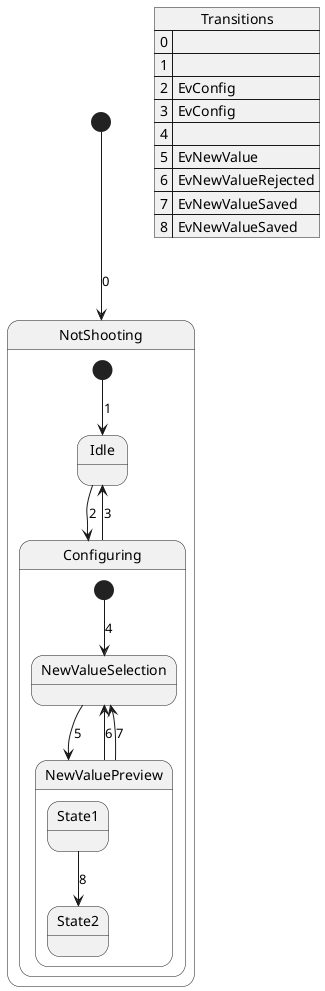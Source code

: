 @startuml

state Start <<start>>
state "NotShooting" as NotShooting {
    state NotShootingStart <<start>>
    state "Idle" as NotShootingIdle
    state "Configuring" as NotShootingConfiguring {
        state NotShootingConfiguringStart <<start>>
        state "NewValueSelection" as NotShootingConfiguringNewValueSelection
        state "NewValuePreview" as NotShootingConfiguringNewValuePreview {
            state "State1" as NotShootingConfiguringNewValuePreviewState1
            state "State2" as NotShootingConfiguringNewValuePreviewState2
        }
    }
}

Start --> NotShooting : 0
NotShootingStart --> NotShootingIdle : 1
NotShootingIdle --> NotShootingConfiguring : 2
NotShootingConfiguring --> NotShootingIdle : 3
NotShootingConfiguringStart --> NotShootingConfiguringNewValueSelection : 4
NotShootingConfiguringNewValueSelection --> NotShootingConfiguringNewValuePreview : 5
NotShootingConfiguringNewValuePreview --> NotShootingConfiguringNewValueSelection : 6
NotShootingConfiguringNewValuePreview --> NotShootingConfiguringNewValueSelection : 7
NotShootingConfiguringNewValuePreviewState1 --> NotShootingConfiguringNewValuePreviewState2 : 8

json Transitions {
    "0": "",
    "1": "",
    "2": "EvConfig",
    "3": "EvConfig",
    "4": "",
    "5": "EvNewValue",
    "6": "EvNewValueRejected",
    "7": "EvNewValueSaved",
    "8": "EvNewValueSaved"
}

@enduml